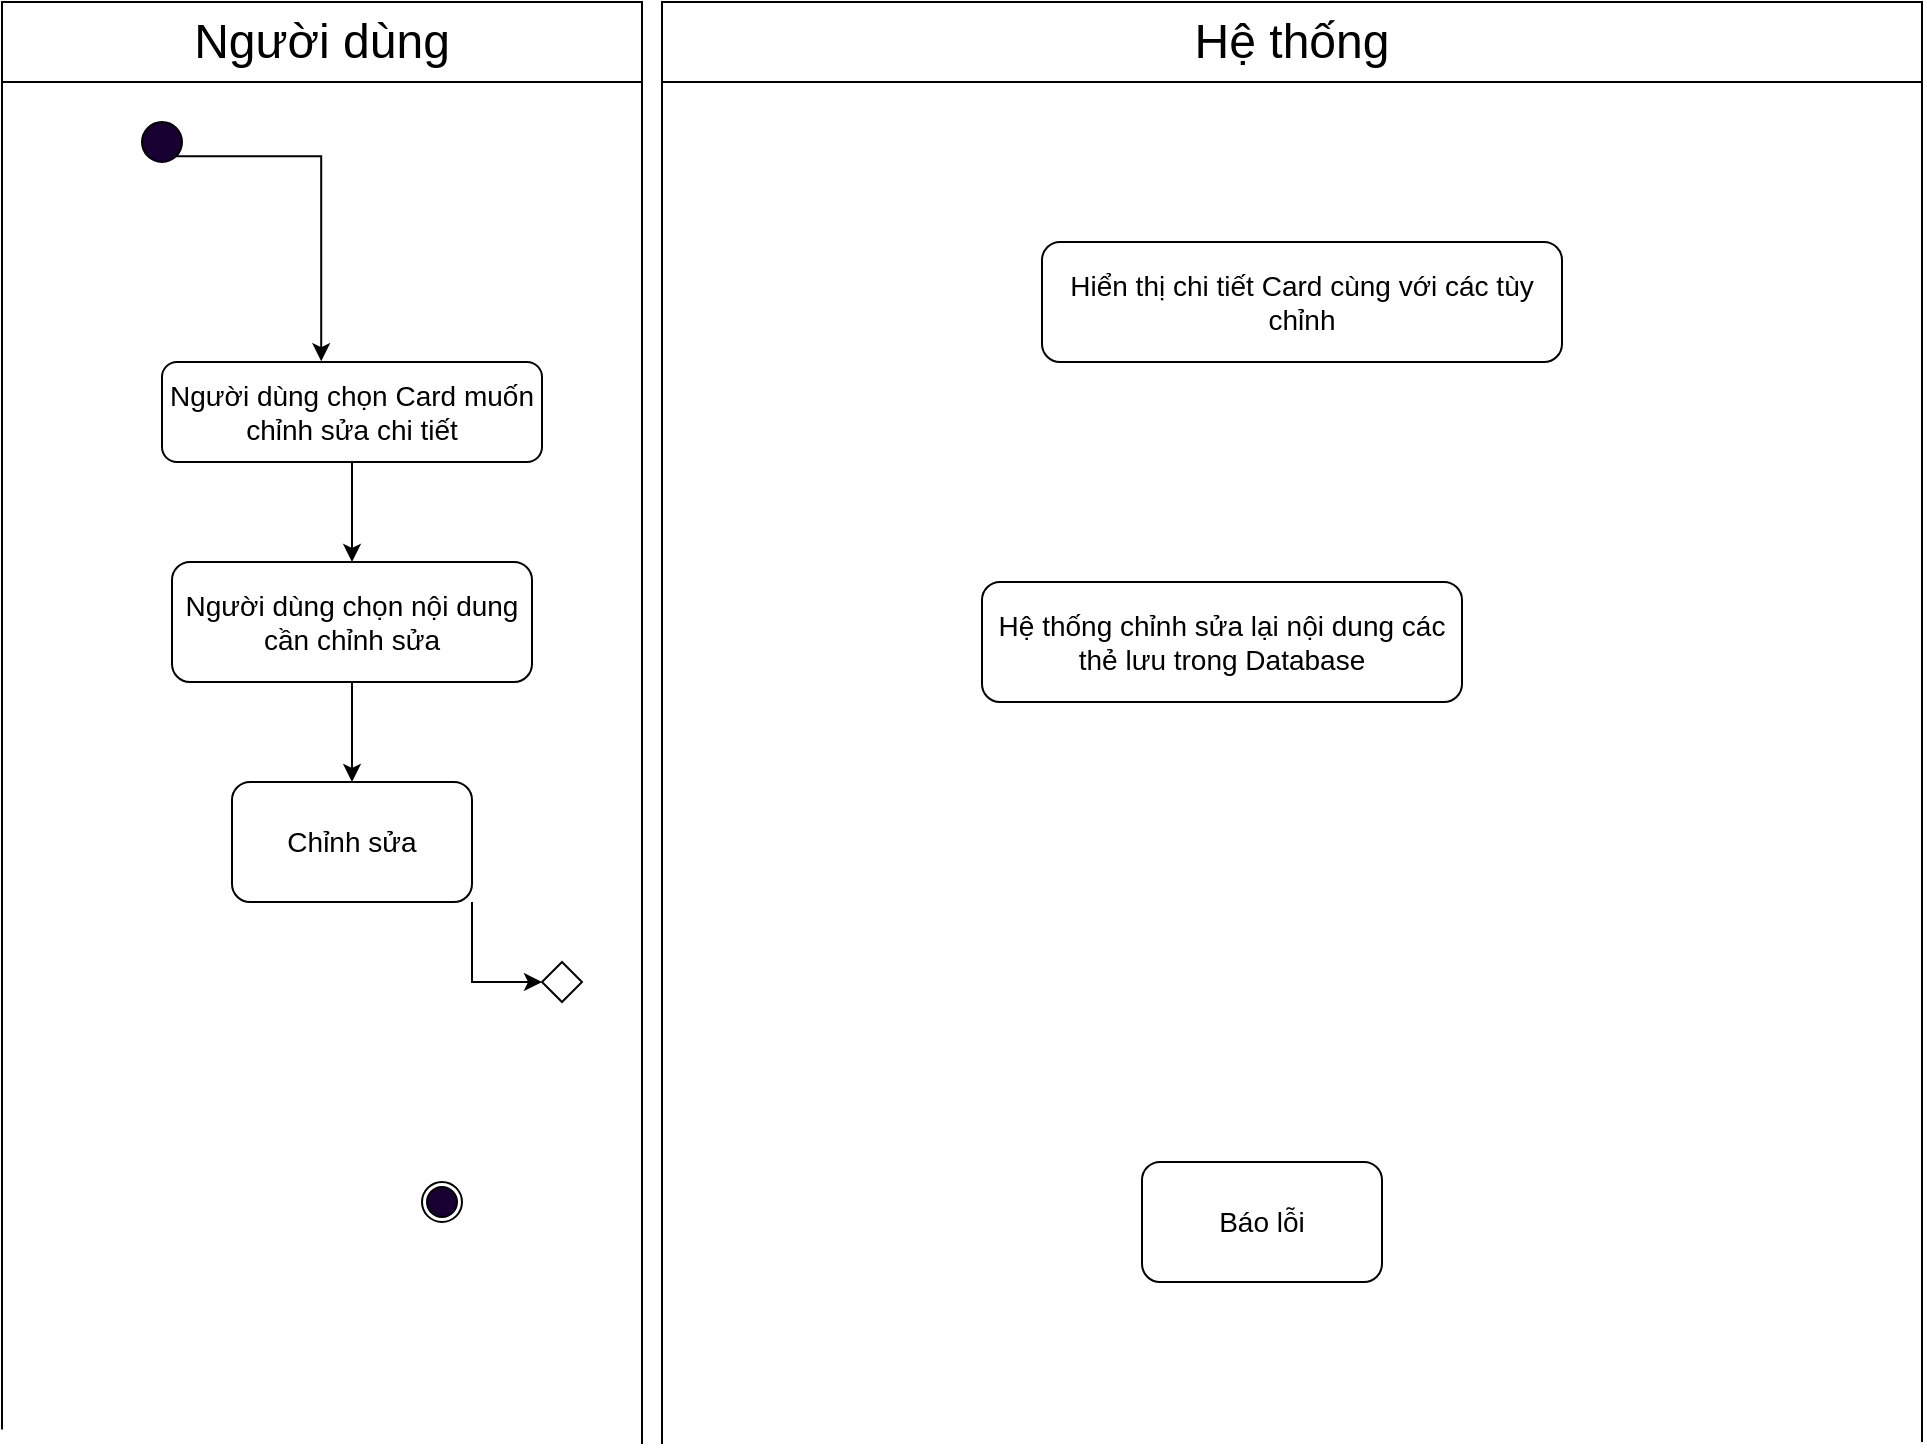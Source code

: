 <mxfile version="22.1.11" type="github">
  <diagram id="C5RBs43oDa-KdzZeNtuy" name="Page-1">
    <mxGraphModel dx="2345" dy="614" grid="1" gridSize="10" guides="1" tooltips="1" connect="1" arrows="1" fold="1" page="1" pageScale="1" pageWidth="827" pageHeight="1169" math="0" shadow="0">
      <root>
        <mxCell id="WIyWlLk6GJQsqaUBKTNV-0" />
        <mxCell id="WIyWlLk6GJQsqaUBKTNV-1" parent="WIyWlLk6GJQsqaUBKTNV-0" />
        <mxCell id="7yG71A2AEQoxqKjGeq9_-0" value="" style="endArrow=none;html=1;rounded=0;" edge="1" parent="WIyWlLk6GJQsqaUBKTNV-1">
          <mxGeometry width="50" height="50" relative="1" as="geometry">
            <mxPoint x="80" y="80" as="sourcePoint" />
            <mxPoint x="-240" y="80" as="targetPoint" />
          </mxGeometry>
        </mxCell>
        <mxCell id="7yG71A2AEQoxqKjGeq9_-1" value="" style="endArrow=none;html=1;rounded=0;" edge="1" parent="WIyWlLk6GJQsqaUBKTNV-1">
          <mxGeometry width="50" height="50" relative="1" as="geometry">
            <mxPoint x="90" y="80" as="sourcePoint" />
            <mxPoint x="720" y="80" as="targetPoint" />
          </mxGeometry>
        </mxCell>
        <mxCell id="7yG71A2AEQoxqKjGeq9_-2" value="" style="endArrow=none;html=1;rounded=0;" edge="1" parent="WIyWlLk6GJQsqaUBKTNV-1">
          <mxGeometry width="50" height="50" relative="1" as="geometry">
            <mxPoint x="80" y="800.941" as="sourcePoint" />
            <mxPoint x="80" y="80" as="targetPoint" />
          </mxGeometry>
        </mxCell>
        <mxCell id="7yG71A2AEQoxqKjGeq9_-3" value="" style="endArrow=none;html=1;rounded=0;" edge="1" parent="WIyWlLk6GJQsqaUBKTNV-1">
          <mxGeometry width="50" height="50" relative="1" as="geometry">
            <mxPoint x="-240" y="793.765" as="sourcePoint" />
            <mxPoint x="-240" y="80" as="targetPoint" />
          </mxGeometry>
        </mxCell>
        <mxCell id="7yG71A2AEQoxqKjGeq9_-4" value="" style="endArrow=none;html=1;rounded=0;" edge="1" parent="WIyWlLk6GJQsqaUBKTNV-1">
          <mxGeometry width="50" height="50" relative="1" as="geometry">
            <mxPoint x="720" y="800" as="sourcePoint" />
            <mxPoint x="720" y="80" as="targetPoint" />
          </mxGeometry>
        </mxCell>
        <mxCell id="7yG71A2AEQoxqKjGeq9_-5" value="" style="endArrow=none;html=1;rounded=0;" edge="1" parent="WIyWlLk6GJQsqaUBKTNV-1">
          <mxGeometry width="50" height="50" relative="1" as="geometry">
            <mxPoint x="90" y="800.941" as="sourcePoint" />
            <mxPoint x="90" y="80" as="targetPoint" />
          </mxGeometry>
        </mxCell>
        <mxCell id="7yG71A2AEQoxqKjGeq9_-6" value="" style="endArrow=none;html=1;rounded=0;" edge="1" parent="WIyWlLk6GJQsqaUBKTNV-1">
          <mxGeometry width="50" height="50" relative="1" as="geometry">
            <mxPoint x="90" y="120" as="sourcePoint" />
            <mxPoint x="720" y="120" as="targetPoint" />
          </mxGeometry>
        </mxCell>
        <mxCell id="7yG71A2AEQoxqKjGeq9_-7" value="" style="endArrow=none;html=1;rounded=0;" edge="1" parent="WIyWlLk6GJQsqaUBKTNV-1">
          <mxGeometry width="50" height="50" relative="1" as="geometry">
            <mxPoint x="80" y="120" as="sourcePoint" />
            <mxPoint x="-240" y="120" as="targetPoint" />
          </mxGeometry>
        </mxCell>
        <mxCell id="7yG71A2AEQoxqKjGeq9_-8" style="edgeStyle=orthogonalEdgeStyle;rounded=0;orthogonalLoop=1;jettySize=auto;html=1;exitX=0.5;exitY=1;exitDx=0;exitDy=0;entryX=0.5;entryY=0;entryDx=0;entryDy=0;" edge="1" parent="WIyWlLk6GJQsqaUBKTNV-1" source="7yG71A2AEQoxqKjGeq9_-10" target="7yG71A2AEQoxqKjGeq9_-16">
          <mxGeometry relative="1" as="geometry" />
        </mxCell>
        <mxCell id="7yG71A2AEQoxqKjGeq9_-10" value="&lt;font style=&quot;font-size: 14px;&quot;&gt;Người dùng chọn Card muốn chỉnh sửa chi tiết&lt;/font&gt;" style="rounded=1;whiteSpace=wrap;html=1;" vertex="1" parent="WIyWlLk6GJQsqaUBKTNV-1">
          <mxGeometry x="-160" y="260" width="190" height="50" as="geometry" />
        </mxCell>
        <mxCell id="7yG71A2AEQoxqKjGeq9_-11" value="&lt;font style=&quot;font-size: 24px;&quot;&gt;Hệ thống&lt;/font&gt;" style="rounded=0;whiteSpace=wrap;html=1;" vertex="1" parent="WIyWlLk6GJQsqaUBKTNV-1">
          <mxGeometry x="90" y="80" width="630" height="40" as="geometry" />
        </mxCell>
        <mxCell id="7yG71A2AEQoxqKjGeq9_-12" value="&lt;font style=&quot;font-size: 24px;&quot;&gt;Người dùng&lt;/font&gt;" style="rounded=0;whiteSpace=wrap;html=1;" vertex="1" parent="WIyWlLk6GJQsqaUBKTNV-1">
          <mxGeometry x="-240" y="80" width="320" height="40" as="geometry" />
        </mxCell>
        <mxCell id="7yG71A2AEQoxqKjGeq9_-13" value="" style="ellipse;whiteSpace=wrap;html=1;aspect=fixed;fillColor=#190033;" vertex="1" parent="WIyWlLk6GJQsqaUBKTNV-1">
          <mxGeometry x="-170" y="140" width="20" height="20" as="geometry" />
        </mxCell>
        <mxCell id="7yG71A2AEQoxqKjGeq9_-14" style="edgeStyle=orthogonalEdgeStyle;rounded=0;orthogonalLoop=1;jettySize=auto;html=1;exitX=1;exitY=1;exitDx=0;exitDy=0;entryX=0.419;entryY=-0.008;entryDx=0;entryDy=0;entryPerimeter=0;" edge="1" parent="WIyWlLk6GJQsqaUBKTNV-1" source="7yG71A2AEQoxqKjGeq9_-13" target="7yG71A2AEQoxqKjGeq9_-10">
          <mxGeometry relative="1" as="geometry">
            <Array as="points">
              <mxPoint x="-80" y="157" />
            </Array>
          </mxGeometry>
        </mxCell>
        <mxCell id="7yG71A2AEQoxqKjGeq9_-15" style="edgeStyle=orthogonalEdgeStyle;rounded=0;orthogonalLoop=1;jettySize=auto;html=1;exitX=0.5;exitY=1;exitDx=0;exitDy=0;entryX=0.5;entryY=0;entryDx=0;entryDy=0;" edge="1" parent="WIyWlLk6GJQsqaUBKTNV-1" source="7yG71A2AEQoxqKjGeq9_-16" target="7yG71A2AEQoxqKjGeq9_-19">
          <mxGeometry relative="1" as="geometry" />
        </mxCell>
        <mxCell id="7yG71A2AEQoxqKjGeq9_-16" value="&lt;font style=&quot;font-size: 14px;&quot;&gt;Người dùng chọn nội dung cần chỉnh sửa&lt;/font&gt;" style="rounded=1;whiteSpace=wrap;html=1;" vertex="1" parent="WIyWlLk6GJQsqaUBKTNV-1">
          <mxGeometry x="-155" y="360" width="180" height="60" as="geometry" />
        </mxCell>
        <mxCell id="7yG71A2AEQoxqKjGeq9_-17" value="&lt;font style=&quot;font-size: 14px;&quot;&gt;Hiển thị chi tiết Card cùng với các tùy chỉnh&lt;/font&gt;" style="rounded=1;whiteSpace=wrap;html=1;" vertex="1" parent="WIyWlLk6GJQsqaUBKTNV-1">
          <mxGeometry x="280" y="200" width="260" height="60" as="geometry" />
        </mxCell>
        <mxCell id="7yG71A2AEQoxqKjGeq9_-18" style="edgeStyle=orthogonalEdgeStyle;rounded=0;orthogonalLoop=1;jettySize=auto;html=1;exitX=1;exitY=1;exitDx=0;exitDy=0;entryX=0;entryY=0.5;entryDx=0;entryDy=0;" edge="1" parent="WIyWlLk6GJQsqaUBKTNV-1" source="7yG71A2AEQoxqKjGeq9_-19" target="7yG71A2AEQoxqKjGeq9_-24">
          <mxGeometry relative="1" as="geometry" />
        </mxCell>
        <mxCell id="7yG71A2AEQoxqKjGeq9_-19" value="&lt;font style=&quot;font-size: 14px;&quot;&gt;Chỉnh sửa&lt;/font&gt;" style="rounded=1;whiteSpace=wrap;html=1;" vertex="1" parent="WIyWlLk6GJQsqaUBKTNV-1">
          <mxGeometry x="-125" y="470" width="120" height="60" as="geometry" />
        </mxCell>
        <mxCell id="7yG71A2AEQoxqKjGeq9_-21" value="&lt;font style=&quot;font-size: 14px;&quot;&gt;Hệ thống chỉnh sửa lại nội dung các thẻ lưu trong Database&lt;/font&gt;" style="rounded=1;whiteSpace=wrap;html=1;" vertex="1" parent="WIyWlLk6GJQsqaUBKTNV-1">
          <mxGeometry x="250" y="370" width="240" height="60" as="geometry" />
        </mxCell>
        <mxCell id="7yG71A2AEQoxqKjGeq9_-24" value="" style="rhombus;whiteSpace=wrap;html=1;" vertex="1" parent="WIyWlLk6GJQsqaUBKTNV-1">
          <mxGeometry x="30" y="560" width="20" height="20" as="geometry" />
        </mxCell>
        <mxCell id="7yG71A2AEQoxqKjGeq9_-26" value="&lt;font style=&quot;font-size: 14px;&quot;&gt;Báo lỗi&lt;/font&gt;" style="rounded=1;whiteSpace=wrap;html=1;" vertex="1" parent="WIyWlLk6GJQsqaUBKTNV-1">
          <mxGeometry x="330" y="660" width="120" height="60" as="geometry" />
        </mxCell>
        <mxCell id="7yG71A2AEQoxqKjGeq9_-27" value="" style="ellipse;whiteSpace=wrap;html=1;aspect=fixed;" vertex="1" parent="WIyWlLk6GJQsqaUBKTNV-1">
          <mxGeometry x="-30" y="670" width="20" height="20" as="geometry" />
        </mxCell>
        <mxCell id="7yG71A2AEQoxqKjGeq9_-28" value="" style="ellipse;whiteSpace=wrap;html=1;aspect=fixed;fillColor=#190033;" vertex="1" parent="WIyWlLk6GJQsqaUBKTNV-1">
          <mxGeometry x="-27.5" y="672.5" width="15" height="15" as="geometry" />
        </mxCell>
      </root>
    </mxGraphModel>
  </diagram>
</mxfile>

